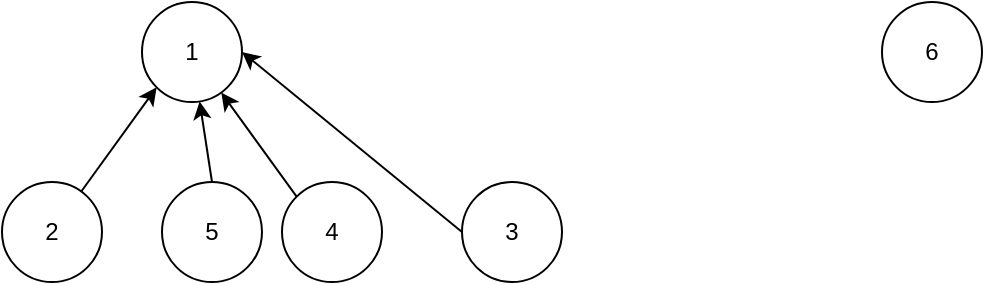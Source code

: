 <mxfile>
    <diagram id="XwsVJVs5Tx2HFeE46fo9" name="第 1 页">
        <mxGraphModel dx="1486" dy="503" grid="1" gridSize="10" guides="1" tooltips="1" connect="1" arrows="1" fold="1" page="1" pageScale="1" pageWidth="827" pageHeight="1169" math="0" shadow="0">
            <root>
                <mxCell id="0"/>
                <mxCell id="1" parent="0"/>
                <mxCell id="22" style="edgeStyle=none;html=1;exitX=0.5;exitY=0;exitDx=0;exitDy=0;" edge="1" parent="1" source="14" target="15">
                    <mxGeometry relative="1" as="geometry"/>
                </mxCell>
                <mxCell id="14" value="5" style="ellipse;whiteSpace=wrap;html=1;aspect=fixed;" vertex="1" parent="1">
                    <mxGeometry x="150" y="270" width="50" height="50" as="geometry"/>
                </mxCell>
                <mxCell id="15" value="1" style="ellipse;whiteSpace=wrap;html=1;aspect=fixed;" vertex="1" parent="1">
                    <mxGeometry x="140" y="180" width="50" height="50" as="geometry"/>
                </mxCell>
                <mxCell id="20" style="edgeStyle=none;html=1;entryX=0;entryY=1;entryDx=0;entryDy=0;" edge="1" parent="1" source="16" target="15">
                    <mxGeometry relative="1" as="geometry"/>
                </mxCell>
                <mxCell id="16" value="2" style="ellipse;whiteSpace=wrap;html=1;aspect=fixed;" vertex="1" parent="1">
                    <mxGeometry x="70" y="270" width="50" height="50" as="geometry"/>
                </mxCell>
                <mxCell id="17" value="6" style="ellipse;whiteSpace=wrap;html=1;aspect=fixed;" vertex="1" parent="1">
                    <mxGeometry x="510" y="180" width="50" height="50" as="geometry"/>
                </mxCell>
                <mxCell id="23" style="edgeStyle=none;html=1;exitX=0;exitY=0;exitDx=0;exitDy=0;" edge="1" parent="1" source="18" target="15">
                    <mxGeometry relative="1" as="geometry"/>
                </mxCell>
                <mxCell id="18" value="4" style="ellipse;whiteSpace=wrap;html=1;aspect=fixed;" vertex="1" parent="1">
                    <mxGeometry x="210" y="270" width="50" height="50" as="geometry"/>
                </mxCell>
                <mxCell id="24" style="edgeStyle=none;html=1;exitX=0;exitY=0.5;exitDx=0;exitDy=0;entryX=1;entryY=0.5;entryDx=0;entryDy=0;" edge="1" parent="1" source="19" target="15">
                    <mxGeometry relative="1" as="geometry"/>
                </mxCell>
                <mxCell id="19" value="3" style="ellipse;whiteSpace=wrap;html=1;aspect=fixed;" vertex="1" parent="1">
                    <mxGeometry x="300" y="270" width="50" height="50" as="geometry"/>
                </mxCell>
            </root>
        </mxGraphModel>
    </diagram>
</mxfile>